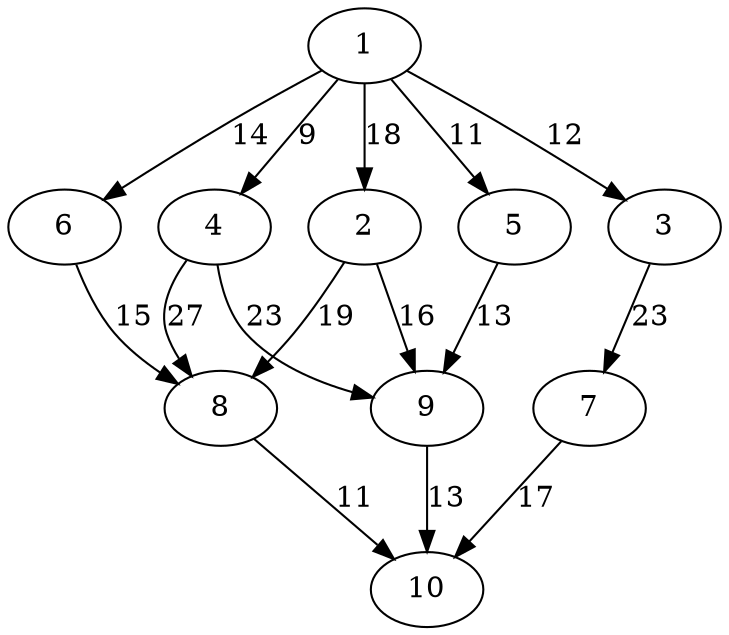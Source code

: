 digraph TaskGraph {
  1 -> 2 [label="18"]
  1 -> 3 [label="12"]
  1 -> 4 [label="9"]
  1 -> 5 [label="11"]
  1 -> 6 [label="14"]
  2 -> 8 [label="19"]
  2 -> 9 [label="16"]
  3 -> 7 [label="23"]
  4 -> 8 [label="27"]
  4 -> 9 [label="23"]
  5 -> 9 [label="13"]
  6 -> 8 [label="15"]
  7 -> 10 [label="17"]
  8 -> 10 [label="11"]
  9 -> 10 [label="13"]
}
